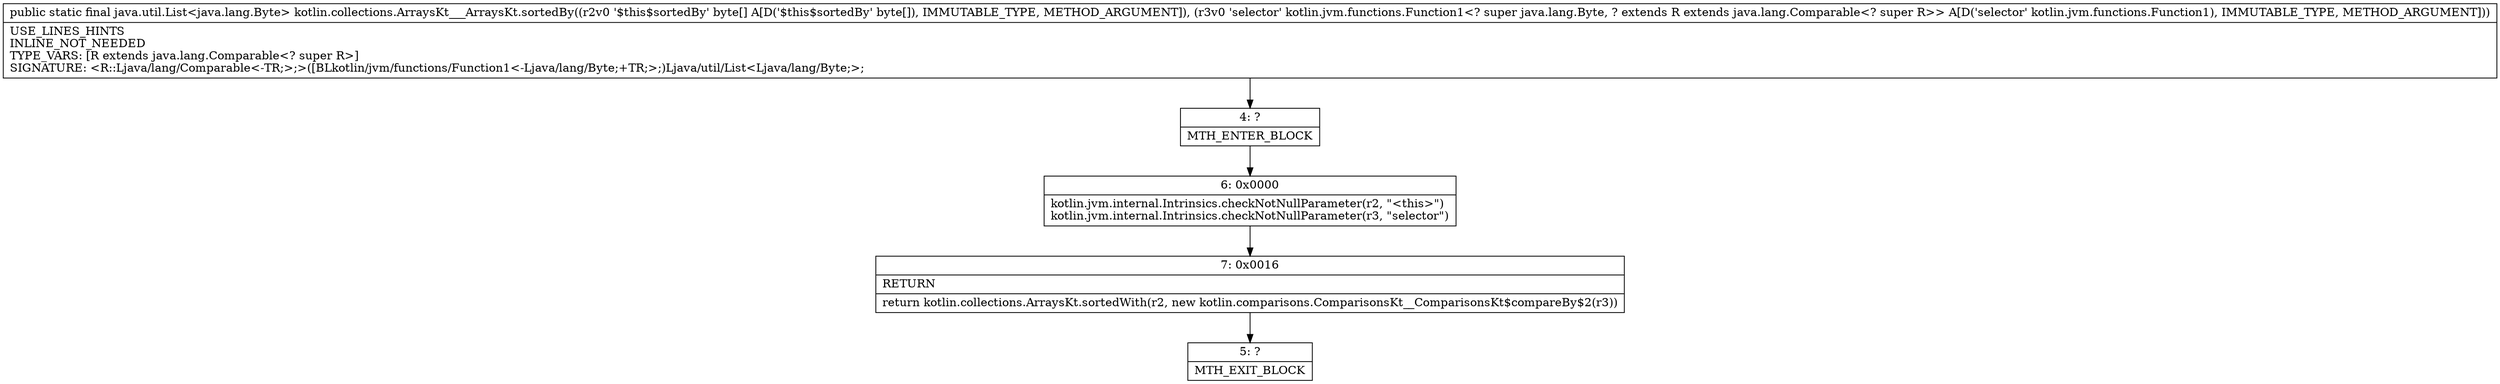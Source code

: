 digraph "CFG forkotlin.collections.ArraysKt___ArraysKt.sortedBy([BLkotlin\/jvm\/functions\/Function1;)Ljava\/util\/List;" {
Node_4 [shape=record,label="{4\:\ ?|MTH_ENTER_BLOCK\l}"];
Node_6 [shape=record,label="{6\:\ 0x0000|kotlin.jvm.internal.Intrinsics.checkNotNullParameter(r2, \"\<this\>\")\lkotlin.jvm.internal.Intrinsics.checkNotNullParameter(r3, \"selector\")\l}"];
Node_7 [shape=record,label="{7\:\ 0x0016|RETURN\l|return kotlin.collections.ArraysKt.sortedWith(r2, new kotlin.comparisons.ComparisonsKt__ComparisonsKt$compareBy$2(r3))\l}"];
Node_5 [shape=record,label="{5\:\ ?|MTH_EXIT_BLOCK\l}"];
MethodNode[shape=record,label="{public static final java.util.List\<java.lang.Byte\> kotlin.collections.ArraysKt___ArraysKt.sortedBy((r2v0 '$this$sortedBy' byte[] A[D('$this$sortedBy' byte[]), IMMUTABLE_TYPE, METHOD_ARGUMENT]), (r3v0 'selector' kotlin.jvm.functions.Function1\<? super java.lang.Byte, ? extends R extends java.lang.Comparable\<? super R\>\> A[D('selector' kotlin.jvm.functions.Function1), IMMUTABLE_TYPE, METHOD_ARGUMENT]))  | USE_LINES_HINTS\lINLINE_NOT_NEEDED\lTYPE_VARS: [R extends java.lang.Comparable\<? super R\>]\lSIGNATURE: \<R::Ljava\/lang\/Comparable\<\-TR;\>;\>([BLkotlin\/jvm\/functions\/Function1\<\-Ljava\/lang\/Byte;+TR;\>;)Ljava\/util\/List\<Ljava\/lang\/Byte;\>;\l}"];
MethodNode -> Node_4;Node_4 -> Node_6;
Node_6 -> Node_7;
Node_7 -> Node_5;
}

